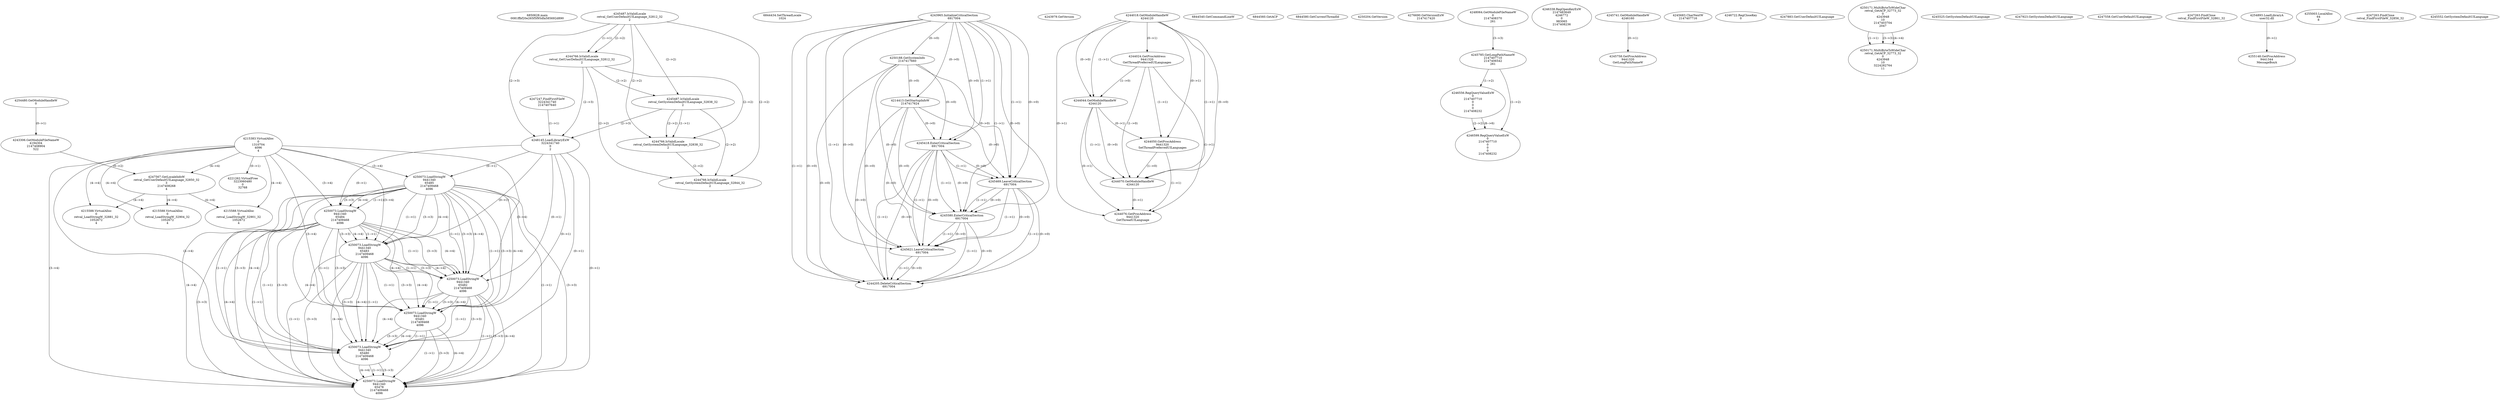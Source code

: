 // Global SCDG with merge call
digraph {
	0 [label="6850628.main
0081ffbf20e265f5f95dfa585692d890"]
	1 [label="4254480.GetModuleHandleW
0"]
	2 [label="6844434.SetThreadLocale
1024"]
	3 [label="4243965.InitializeCriticalSection
6917004"]
	4 [label="4243979.GetVersion
"]
	5 [label="4244018.GetModuleHandleW
4244120"]
	6 [label="4244024.GetProcAddress
9441320
GetThreadPreferredUILanguages"]
	5 -> 6 [label="(0-->1)"]
	7 [label="4244044.GetModuleHandleW
4244120"]
	5 -> 7 [label="(1-->1)"]
	5 -> 7 [label="(0-->0)"]
	6 -> 7 [label="(1-->0)"]
	8 [label="4244050.GetProcAddress
9441320
SetThreadPreferredUILanguages"]
	5 -> 8 [label="(0-->1)"]
	6 -> 8 [label="(1-->1)"]
	7 -> 8 [label="(0-->1)"]
	9 [label="4244070.GetModuleHandleW
4244120"]
	5 -> 9 [label="(1-->1)"]
	7 -> 9 [label="(1-->1)"]
	5 -> 9 [label="(0-->0)"]
	6 -> 9 [label="(1-->0)"]
	7 -> 9 [label="(0-->0)"]
	8 -> 9 [label="(1-->0)"]
	10 [label="4244076.GetProcAddress
9441320
GetThreadUILanguage"]
	5 -> 10 [label="(0-->1)"]
	6 -> 10 [label="(1-->1)"]
	7 -> 10 [label="(0-->1)"]
	8 -> 10 [label="(1-->1)"]
	9 -> 10 [label="(0-->1)"]
	11 [label="4250188.GetSystemInfo
2147417660"]
	3 -> 11 [label="(0-->0)"]
	12 [label="6844540.GetCommandLineW
"]
	13 [label="4214413.GetStartupInfoW
2147417624"]
	3 -> 13 [label="(0-->0)"]
	11 -> 13 [label="(0-->0)"]
	14 [label="6844560.GetACP
"]
	15 [label="6844580.GetCurrentThreadId
"]
	16 [label="4250204.GetVersion
"]
	17 [label="4276690.GetVersionExW
2147417420"]
	18 [label="4243306.GetModuleFileNameW
4194304
2147408904
522"]
	1 -> 18 [label="(0-->1)"]
	19 [label="4248064.GetModuleFileNameW
0
2147408370
261"]
	20 [label="4215383.VirtualAlloc
0
1310704
4096
4"]
	21 [label="4246338.RegOpenKeyExW
2147483649
4246772
0
983065
2147408236"]
	22 [label="4245741.GetModuleHandleW
4246160"]
	23 [label="4245758.GetProcAddress
9441320
GetLongPathNameW"]
	22 -> 23 [label="(0-->1)"]
	24 [label="4245785.GetLongPathNameW
2147407710
2147406542
261"]
	19 -> 24 [label="(3-->3)"]
	25 [label="4245683.CharNextW
2147407716"]
	26 [label="4246556.RegQueryValueExW
0
2147407710
0
0
0
2147408232"]
	24 -> 26 [label="(1-->2)"]
	27 [label="4246599.RegQueryValueExW
0
2147407710
0
0
0
2147408232"]
	24 -> 27 [label="(1-->2)"]
	26 -> 27 [label="(2-->2)"]
	26 -> 27 [label="(6-->6)"]
	28 [label="4246722.RegCloseKey
0"]
	29 [label="4247883.GetUserDefaultUILanguage
"]
	30 [label="4245418.EnterCriticalSection
6917004"]
	3 -> 30 [label="(1-->1)"]
	3 -> 30 [label="(0-->0)"]
	11 -> 30 [label="(0-->0)"]
	13 -> 30 [label="(0-->0)"]
	31 [label="4245469.LeaveCriticalSection
6917004"]
	3 -> 31 [label="(1-->1)"]
	30 -> 31 [label="(1-->1)"]
	3 -> 31 [label="(0-->0)"]
	11 -> 31 [label="(0-->0)"]
	13 -> 31 [label="(0-->0)"]
	30 -> 31 [label="(0-->0)"]
	32 [label="4245487.IsValidLocale
retval_GetUserDefaultUILanguage_32812_32
2"]
	33 [label="4250171.MultiByteToWideChar
retval_GetACP_32773_32
0
4243948
10
2147403704
2047"]
	34 [label="4250171.MultiByteToWideChar
retval_GetACP_32773_32
0
4243948
10
3224282764
11"]
	33 -> 34 [label="(1-->1)"]
	33 -> 34 [label="(3-->3)"]
	33 -> 34 [label="(4-->4)"]
	35 [label="4244766.IsValidLocale
retval_GetUserDefaultUILanguage_32812_32
2"]
	32 -> 35 [label="(1-->1)"]
	32 -> 35 [label="(2-->2)"]
	36 [label="4245525.GetSystemDefaultUILanguage
"]
	37 [label="4245580.EnterCriticalSection
6917004"]
	3 -> 37 [label="(1-->1)"]
	30 -> 37 [label="(1-->1)"]
	31 -> 37 [label="(1-->1)"]
	3 -> 37 [label="(0-->0)"]
	11 -> 37 [label="(0-->0)"]
	13 -> 37 [label="(0-->0)"]
	30 -> 37 [label="(0-->0)"]
	31 -> 37 [label="(0-->0)"]
	38 [label="4245621.LeaveCriticalSection
6917004"]
	3 -> 38 [label="(1-->1)"]
	30 -> 38 [label="(1-->1)"]
	31 -> 38 [label="(1-->1)"]
	37 -> 38 [label="(1-->1)"]
	3 -> 38 [label="(0-->0)"]
	11 -> 38 [label="(0-->0)"]
	13 -> 38 [label="(0-->0)"]
	30 -> 38 [label="(0-->0)"]
	31 -> 38 [label="(0-->0)"]
	37 -> 38 [label="(0-->0)"]
	39 [label="4247923.GetSystemDefaultUILanguage
"]
	40 [label="4245487.IsValidLocale
retval_GetSystemDefaultUILanguage_32838_32
2"]
	32 -> 40 [label="(2-->2)"]
	35 -> 40 [label="(2-->2)"]
	41 [label="4247558.GetUserDefaultUILanguage
"]
	42 [label="4247567.GetLocaleInfoW
retval_GetUserDefaultUILanguage_32850_32
3
2147408268
4"]
	18 -> 42 [label="(0-->2)"]
	20 -> 42 [label="(4-->4)"]
	43 [label="4247247.FindFirstFileW
3224341740
2147407640"]
	44 [label="4247263.FindClose
retval_FindFirstFileW_32861_32"]
	45 [label="4248145.LoadLibraryExW
3224341740
0
2"]
	43 -> 45 [label="(1-->1)"]
	32 -> 45 [label="(2-->3)"]
	35 -> 45 [label="(2-->3)"]
	40 -> 45 [label="(2-->3)"]
	46 [label="4250073.LoadStringW
9441340
65485
2147409468
4096"]
	45 -> 46 [label="(0-->1)"]
	20 -> 46 [label="(3-->4)"]
	47 [label="4250073.LoadStringW
9441340
65484
2147409468
4096"]
	45 -> 47 [label="(0-->1)"]
	46 -> 47 [label="(1-->1)"]
	46 -> 47 [label="(3-->3)"]
	20 -> 47 [label="(3-->4)"]
	46 -> 47 [label="(4-->4)"]
	48 [label="4250073.LoadStringW
9441340
65483
2147409468
4096"]
	45 -> 48 [label="(0-->1)"]
	46 -> 48 [label="(1-->1)"]
	47 -> 48 [label="(1-->1)"]
	46 -> 48 [label="(3-->3)"]
	47 -> 48 [label="(3-->3)"]
	20 -> 48 [label="(3-->4)"]
	46 -> 48 [label="(4-->4)"]
	47 -> 48 [label="(4-->4)"]
	49 [label="4250073.LoadStringW
9441340
65482
2147409468
4096"]
	45 -> 49 [label="(0-->1)"]
	46 -> 49 [label="(1-->1)"]
	47 -> 49 [label="(1-->1)"]
	48 -> 49 [label="(1-->1)"]
	46 -> 49 [label="(3-->3)"]
	47 -> 49 [label="(3-->3)"]
	48 -> 49 [label="(3-->3)"]
	20 -> 49 [label="(3-->4)"]
	46 -> 49 [label="(4-->4)"]
	47 -> 49 [label="(4-->4)"]
	48 -> 49 [label="(4-->4)"]
	50 [label="4250073.LoadStringW
9441340
65481
2147409468
4096"]
	45 -> 50 [label="(0-->1)"]
	46 -> 50 [label="(1-->1)"]
	47 -> 50 [label="(1-->1)"]
	48 -> 50 [label="(1-->1)"]
	49 -> 50 [label="(1-->1)"]
	46 -> 50 [label="(3-->3)"]
	47 -> 50 [label="(3-->3)"]
	48 -> 50 [label="(3-->3)"]
	49 -> 50 [label="(3-->3)"]
	20 -> 50 [label="(3-->4)"]
	46 -> 50 [label="(4-->4)"]
	47 -> 50 [label="(4-->4)"]
	48 -> 50 [label="(4-->4)"]
	49 -> 50 [label="(4-->4)"]
	51 [label="4250073.LoadStringW
9441340
65480
2147409468
4096"]
	45 -> 51 [label="(0-->1)"]
	46 -> 51 [label="(1-->1)"]
	47 -> 51 [label="(1-->1)"]
	48 -> 51 [label="(1-->1)"]
	49 -> 51 [label="(1-->1)"]
	50 -> 51 [label="(1-->1)"]
	46 -> 51 [label="(3-->3)"]
	47 -> 51 [label="(3-->3)"]
	48 -> 51 [label="(3-->3)"]
	49 -> 51 [label="(3-->3)"]
	50 -> 51 [label="(3-->3)"]
	20 -> 51 [label="(3-->4)"]
	46 -> 51 [label="(4-->4)"]
	47 -> 51 [label="(4-->4)"]
	48 -> 51 [label="(4-->4)"]
	49 -> 51 [label="(4-->4)"]
	50 -> 51 [label="(4-->4)"]
	52 [label="4250073.LoadStringW
9441340
65478
2147409468
4096"]
	45 -> 52 [label="(0-->1)"]
	46 -> 52 [label="(1-->1)"]
	47 -> 52 [label="(1-->1)"]
	48 -> 52 [label="(1-->1)"]
	49 -> 52 [label="(1-->1)"]
	50 -> 52 [label="(1-->1)"]
	51 -> 52 [label="(1-->1)"]
	46 -> 52 [label="(3-->3)"]
	47 -> 52 [label="(3-->3)"]
	48 -> 52 [label="(3-->3)"]
	49 -> 52 [label="(3-->3)"]
	50 -> 52 [label="(3-->3)"]
	51 -> 52 [label="(3-->3)"]
	20 -> 52 [label="(3-->4)"]
	46 -> 52 [label="(4-->4)"]
	47 -> 52 [label="(4-->4)"]
	48 -> 52 [label="(4-->4)"]
	49 -> 52 [label="(4-->4)"]
	50 -> 52 [label="(4-->4)"]
	51 -> 52 [label="(4-->4)"]
	53 [label="4254893.LoadLibraryA
user32.dll"]
	54 [label="4255003.LocalAlloc
64
8"]
	55 [label="4255148.GetProcAddress
9441344
MessageBoxA"]
	53 -> 55 [label="(0-->1)"]
	56 [label="4244205.DeleteCriticalSection
6917004"]
	3 -> 56 [label="(1-->1)"]
	30 -> 56 [label="(1-->1)"]
	31 -> 56 [label="(1-->1)"]
	37 -> 56 [label="(1-->1)"]
	38 -> 56 [label="(1-->1)"]
	3 -> 56 [label="(0-->0)"]
	11 -> 56 [label="(0-->0)"]
	13 -> 56 [label="(0-->0)"]
	30 -> 56 [label="(0-->0)"]
	31 -> 56 [label="(0-->0)"]
	37 -> 56 [label="(0-->0)"]
	38 -> 56 [label="(0-->0)"]
	57 [label="4221262.VirtualFree
3223060480
0
32768"]
	20 -> 57 [label="(0-->1)"]
	58 [label="4215588.VirtualAlloc
0
retval_LoadStringW_32881_32
1052672
4"]
	20 -> 58 [label="(4-->4)"]
	42 -> 58 [label="(4-->4)"]
	59 [label="4247263.FindClose
retval_FindFirstFileW_32856_32"]
	60 [label="4245552.GetSystemDefaultUILanguage
"]
	61 [label="4244766.IsValidLocale
retval_GetSystemDefaultUILanguage_32838_32
2"]
	40 -> 61 [label="(1-->1)"]
	32 -> 61 [label="(2-->2)"]
	35 -> 61 [label="(2-->2)"]
	40 -> 61 [label="(2-->2)"]
	62 [label="4244766.IsValidLocale
retval_GetSystemDefaultUILanguage_32844_32
2"]
	32 -> 62 [label="(2-->2)"]
	35 -> 62 [label="(2-->2)"]
	40 -> 62 [label="(2-->2)"]
	61 -> 62 [label="(2-->2)"]
	63 [label="4215588.VirtualAlloc
0
retval_LoadStringW_32904_32
1052672
4"]
	20 -> 63 [label="(4-->4)"]
	42 -> 63 [label="(4-->4)"]
	64 [label="4215588.VirtualAlloc
0
retval_LoadStringW_32901_32
1052672
4"]
	20 -> 64 [label="(4-->4)"]
	42 -> 64 [label="(4-->4)"]
}
